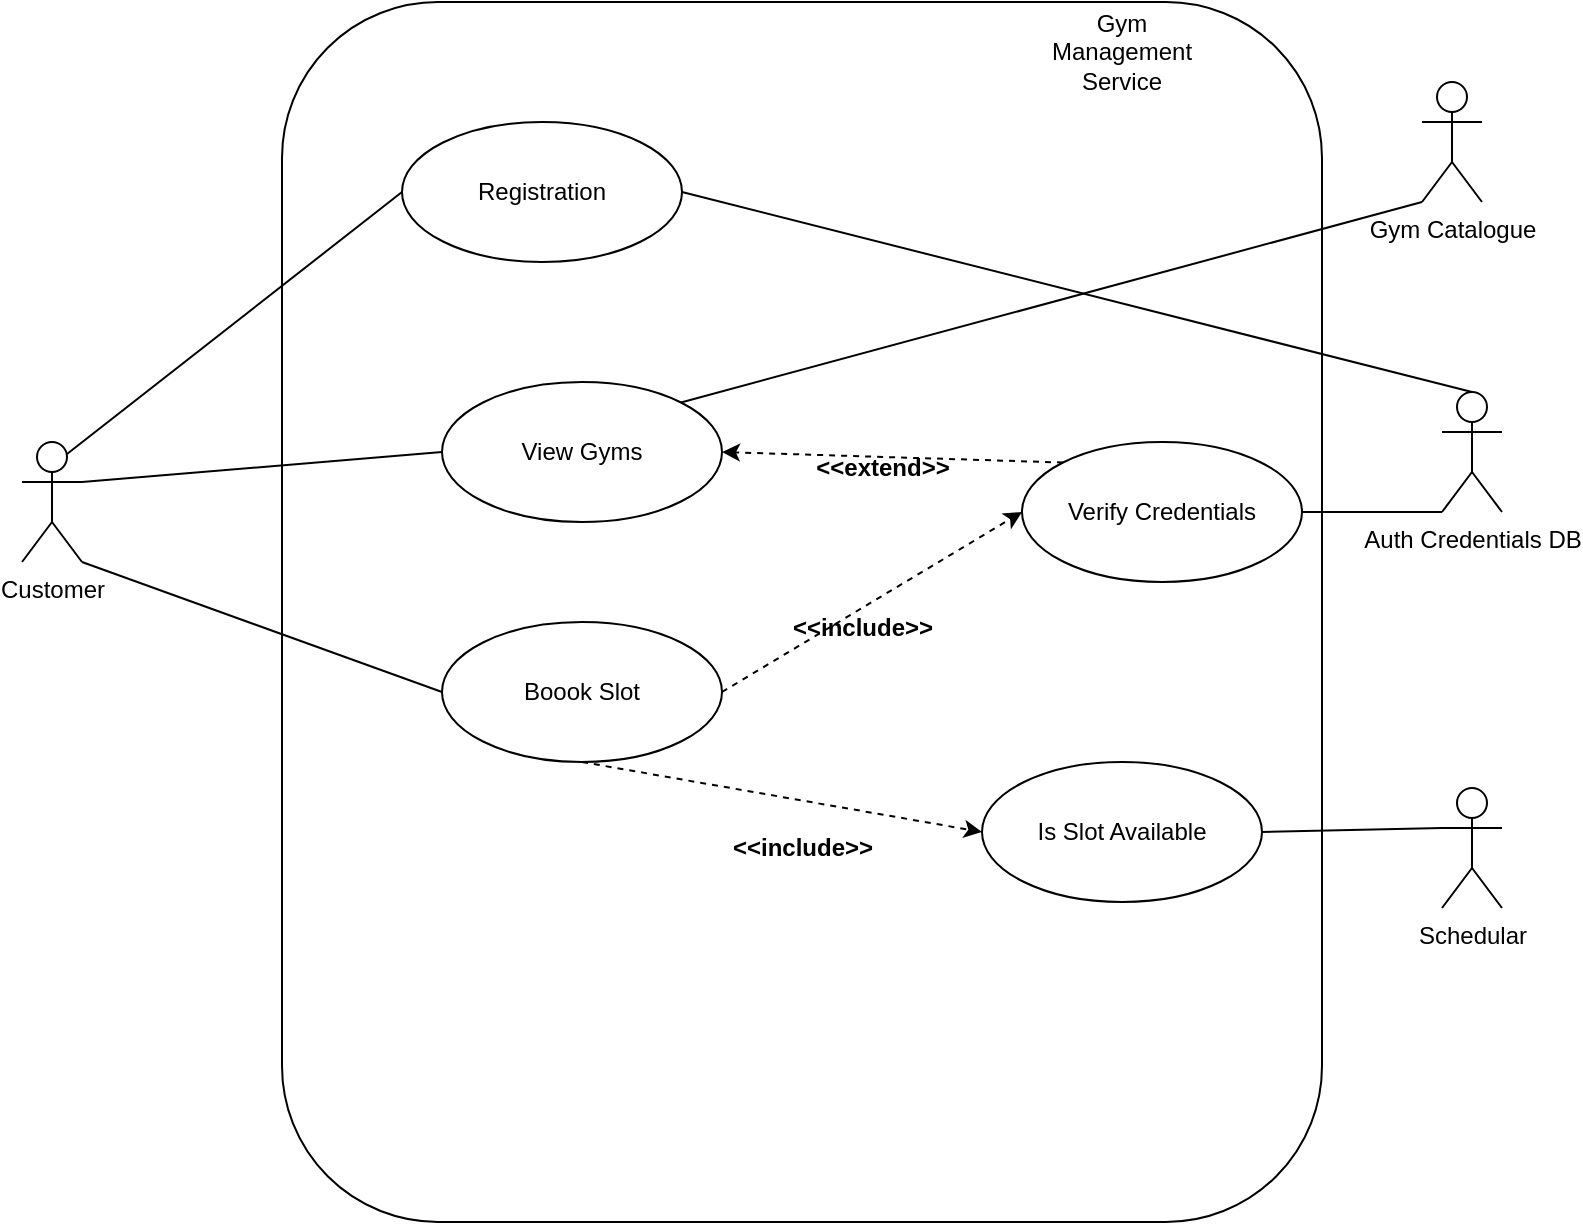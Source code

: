 <mxfile version="21.5.0" type="device">
  <diagram id="I93AlcT0fcJo6NwynFfM" name="Page-1">
    <mxGraphModel dx="1242" dy="771" grid="1" gridSize="10" guides="1" tooltips="1" connect="1" arrows="1" fold="1" page="0" pageScale="1" pageWidth="827" pageHeight="1169" math="0" shadow="0">
      <root>
        <mxCell id="0" />
        <mxCell id="1" parent="0" />
        <mxCell id="GcN3jq68hUhbco2Lpi96-51" value="Gym Management Service" style="text;html=1;strokeColor=none;fillColor=none;align=center;verticalAlign=middle;whiteSpace=wrap;rounded=0;movable=0;resizable=0;rotatable=0;deletable=0;editable=0;locked=1;connectable=0;" vertex="1" parent="1">
          <mxGeometry x="560" y="60" width="60" height="30" as="geometry" />
        </mxCell>
        <mxCell id="GcN3jq68hUhbco2Lpi96-50" value="" style="rounded=1;whiteSpace=wrap;html=1;fillColor=none;movable=0;resizable=0;rotatable=0;deletable=0;editable=0;locked=1;connectable=0;" vertex="1" parent="1">
          <mxGeometry x="170" y="50" width="520" height="610" as="geometry" />
        </mxCell>
        <mxCell id="GcN3jq68hUhbco2Lpi96-17" style="rounded=0;orthogonalLoop=1;jettySize=auto;html=1;exitX=0.75;exitY=0.1;exitDx=0;exitDy=0;exitPerimeter=0;entryX=0;entryY=0.5;entryDx=0;entryDy=0;endArrow=none;endFill=0;" edge="1" parent="1" source="GcN3jq68hUhbco2Lpi96-1" target="GcN3jq68hUhbco2Lpi96-13">
          <mxGeometry relative="1" as="geometry" />
        </mxCell>
        <mxCell id="GcN3jq68hUhbco2Lpi96-18" style="rounded=0;orthogonalLoop=1;jettySize=auto;html=1;exitX=1;exitY=0.333;exitDx=0;exitDy=0;exitPerimeter=0;entryX=0;entryY=0.5;entryDx=0;entryDy=0;endArrow=none;endFill=0;" edge="1" parent="1" source="GcN3jq68hUhbco2Lpi96-1" target="GcN3jq68hUhbco2Lpi96-14">
          <mxGeometry relative="1" as="geometry" />
        </mxCell>
        <mxCell id="GcN3jq68hUhbco2Lpi96-21" style="rounded=0;orthogonalLoop=1;jettySize=auto;html=1;exitX=1;exitY=1;exitDx=0;exitDy=0;exitPerimeter=0;entryX=0;entryY=0.5;entryDx=0;entryDy=0;endArrow=none;endFill=0;" edge="1" parent="1" source="GcN3jq68hUhbco2Lpi96-1" target="GcN3jq68hUhbco2Lpi96-15">
          <mxGeometry relative="1" as="geometry" />
        </mxCell>
        <mxCell id="GcN3jq68hUhbco2Lpi96-1" value="Customer" style="shape=umlActor;verticalLabelPosition=bottom;verticalAlign=top;html=1;outlineConnect=0;" vertex="1" parent="1">
          <mxGeometry x="40" y="270" width="30" height="60" as="geometry" />
        </mxCell>
        <mxCell id="GcN3jq68hUhbco2Lpi96-22" style="rounded=0;orthogonalLoop=1;jettySize=auto;html=1;exitX=0;exitY=0.333;exitDx=0;exitDy=0;exitPerimeter=0;entryX=1;entryY=0.5;entryDx=0;entryDy=0;endArrow=none;endFill=0;" edge="1" parent="1" source="GcN3jq68hUhbco2Lpi96-2" target="GcN3jq68hUhbco2Lpi96-12">
          <mxGeometry relative="1" as="geometry" />
        </mxCell>
        <mxCell id="GcN3jq68hUhbco2Lpi96-2" value="Schedular" style="shape=umlActor;verticalLabelPosition=bottom;verticalAlign=top;html=1;outlineConnect=0;" vertex="1" parent="1">
          <mxGeometry x="750" y="443" width="30" height="60" as="geometry" />
        </mxCell>
        <mxCell id="GcN3jq68hUhbco2Lpi96-3" value="Auth Credentials DB" style="shape=umlActor;verticalLabelPosition=bottom;verticalAlign=top;html=1;outlineConnect=0;" vertex="1" parent="1">
          <mxGeometry x="750" y="245" width="30" height="60" as="geometry" />
        </mxCell>
        <mxCell id="GcN3jq68hUhbco2Lpi96-29" style="rounded=0;orthogonalLoop=1;jettySize=auto;html=1;exitX=0;exitY=0;exitDx=0;exitDy=0;entryX=1;entryY=0.5;entryDx=0;entryDy=0;dashed=1;" edge="1" parent="1" source="GcN3jq68hUhbco2Lpi96-11" target="GcN3jq68hUhbco2Lpi96-14">
          <mxGeometry relative="1" as="geometry" />
        </mxCell>
        <mxCell id="GcN3jq68hUhbco2Lpi96-46" style="rounded=0;orthogonalLoop=1;jettySize=auto;html=1;exitX=1;exitY=0.5;exitDx=0;exitDy=0;entryX=0;entryY=1;entryDx=0;entryDy=0;entryPerimeter=0;endArrow=none;endFill=0;" edge="1" parent="1" source="GcN3jq68hUhbco2Lpi96-11" target="GcN3jq68hUhbco2Lpi96-3">
          <mxGeometry relative="1" as="geometry" />
        </mxCell>
        <mxCell id="GcN3jq68hUhbco2Lpi96-11" value="Verify Credentials" style="ellipse;whiteSpace=wrap;html=1;" vertex="1" parent="1">
          <mxGeometry x="540" y="270" width="140" height="70" as="geometry" />
        </mxCell>
        <mxCell id="GcN3jq68hUhbco2Lpi96-12" value="Is Slot Available" style="ellipse;whiteSpace=wrap;html=1;" vertex="1" parent="1">
          <mxGeometry x="520" y="430" width="140" height="70" as="geometry" />
        </mxCell>
        <mxCell id="GcN3jq68hUhbco2Lpi96-44" style="rounded=0;orthogonalLoop=1;jettySize=auto;html=1;exitX=1;exitY=0.5;exitDx=0;exitDy=0;entryX=0.5;entryY=0;entryDx=0;entryDy=0;entryPerimeter=0;endArrow=none;endFill=0;" edge="1" parent="1" source="GcN3jq68hUhbco2Lpi96-13" target="GcN3jq68hUhbco2Lpi96-3">
          <mxGeometry relative="1" as="geometry" />
        </mxCell>
        <mxCell id="GcN3jq68hUhbco2Lpi96-13" value="Registration" style="ellipse;whiteSpace=wrap;html=1;" vertex="1" parent="1">
          <mxGeometry x="230" y="110" width="140" height="70" as="geometry" />
        </mxCell>
        <mxCell id="GcN3jq68hUhbco2Lpi96-43" style="rounded=0;orthogonalLoop=1;jettySize=auto;html=1;exitX=1;exitY=0;exitDx=0;exitDy=0;entryX=0;entryY=1;entryDx=0;entryDy=0;entryPerimeter=0;endArrow=none;endFill=0;" edge="1" parent="1" source="GcN3jq68hUhbco2Lpi96-14" target="GcN3jq68hUhbco2Lpi96-32">
          <mxGeometry relative="1" as="geometry" />
        </mxCell>
        <mxCell id="GcN3jq68hUhbco2Lpi96-14" value="View Gyms" style="ellipse;whiteSpace=wrap;html=1;" vertex="1" parent="1">
          <mxGeometry x="250" y="240" width="140" height="70" as="geometry" />
        </mxCell>
        <mxCell id="GcN3jq68hUhbco2Lpi96-26" style="rounded=0;orthogonalLoop=1;jettySize=auto;html=1;exitX=1;exitY=0.5;exitDx=0;exitDy=0;entryX=0;entryY=0.5;entryDx=0;entryDy=0;dashed=1;" edge="1" parent="1" source="GcN3jq68hUhbco2Lpi96-15" target="GcN3jq68hUhbco2Lpi96-11">
          <mxGeometry relative="1" as="geometry" />
        </mxCell>
        <mxCell id="GcN3jq68hUhbco2Lpi96-15" value="Boook Slot" style="ellipse;whiteSpace=wrap;html=1;" vertex="1" parent="1">
          <mxGeometry x="250" y="360" width="140" height="70" as="geometry" />
        </mxCell>
        <mxCell id="GcN3jq68hUhbco2Lpi96-27" value="&amp;lt;&amp;lt;include&amp;gt;&amp;gt;" style="text;align=center;fontStyle=1;verticalAlign=middle;spacingLeft=3;spacingRight=3;strokeColor=none;rotatable=0;points=[[0,0.5],[1,0.5]];portConstraint=eastwest;html=1;direction=west;" vertex="1" parent="1">
          <mxGeometry x="420" y="350" width="80" height="26" as="geometry" />
        </mxCell>
        <mxCell id="GcN3jq68hUhbco2Lpi96-28" value="&amp;lt;&amp;lt;extend&amp;gt;&amp;gt;" style="text;align=center;fontStyle=1;verticalAlign=middle;spacingLeft=3;spacingRight=3;strokeColor=none;rotatable=0;points=[[0,0.5],[1,0.5]];portConstraint=eastwest;html=1;" vertex="1" parent="1">
          <mxGeometry x="430" y="270" width="80" height="26" as="geometry" />
        </mxCell>
        <mxCell id="GcN3jq68hUhbco2Lpi96-32" value="Gym Catalogue" style="shape=umlActor;verticalLabelPosition=bottom;verticalAlign=top;html=1;outlineConnect=0;" vertex="1" parent="1">
          <mxGeometry x="740" y="90" width="30" height="60" as="geometry" />
        </mxCell>
        <mxCell id="GcN3jq68hUhbco2Lpi96-42" value="" style="rounded=0;orthogonalLoop=1;jettySize=auto;html=1;exitX=0.5;exitY=1;exitDx=0;exitDy=0;entryX=0;entryY=0.5;entryDx=0;entryDy=0;dashed=1;" edge="1" parent="1" source="GcN3jq68hUhbco2Lpi96-15" target="GcN3jq68hUhbco2Lpi96-12">
          <mxGeometry relative="1" as="geometry">
            <mxPoint x="369" y="370" as="sourcePoint" />
            <mxPoint x="510" y="456" as="targetPoint" />
          </mxGeometry>
        </mxCell>
        <mxCell id="GcN3jq68hUhbco2Lpi96-45" value="&amp;lt;&amp;lt;include&amp;gt;&amp;gt;" style="text;align=center;fontStyle=1;verticalAlign=middle;spacingLeft=3;spacingRight=3;strokeColor=none;rotatable=0;points=[[0,0.5],[1,0.5]];portConstraint=eastwest;html=1;direction=west;" vertex="1" parent="1">
          <mxGeometry x="390" y="460" width="80" height="26" as="geometry" />
        </mxCell>
      </root>
    </mxGraphModel>
  </diagram>
</mxfile>
